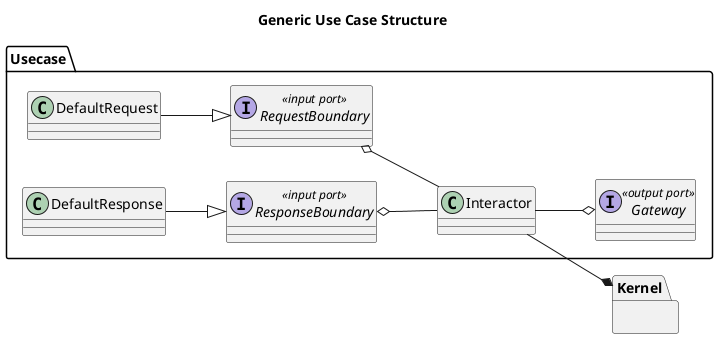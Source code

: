 @startuml name "Generic Use Case Structure"
left to right direction

Title "Generic Use Case Structure"

package "Kernel" {}

package "Usecase" {
    class Interactor {}
    interface RequestBoundary << input port >> {}
    class DefaultRequest {}
    interface ResponseBoundary << input port >> {}
    class DefaultResponse {}
    interface Gateway << output port >> {}

    Interactor --* Kernel
    Interactor --o Gateway
    RequestBoundary o-- Interactor
    ResponseBoundary o-- Interactor

    DefaultRequest --|> RequestBoundary  
    DefaultResponse --|> ResponseBoundary 
}

@enduml